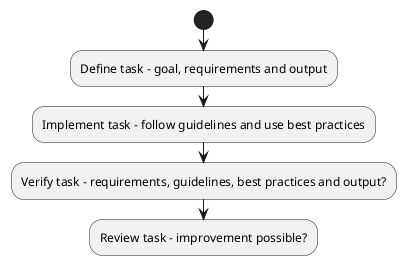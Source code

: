 @startuml

start

:Define task - goal, requirements and output;

:Implement task - follow guidelines and use best practices;

:Verify task - requirements, guidelines, best practices and output?;

:Review task - improvement possible?;

@enduml
